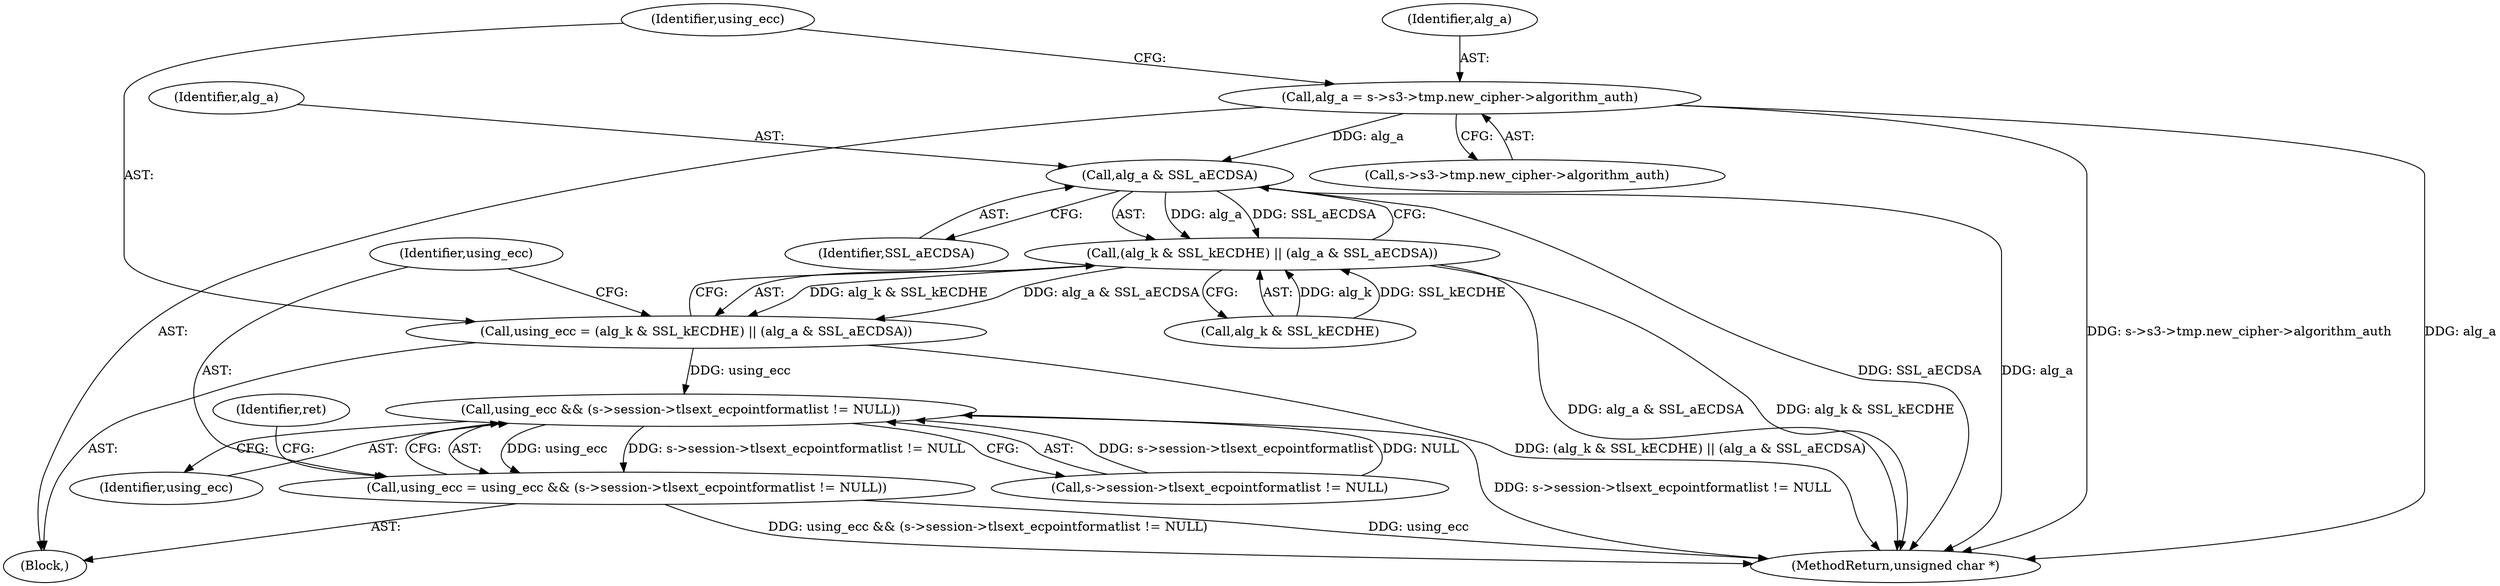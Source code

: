 digraph "0_openssl_4ad93618d26a3ea23d36ad5498ff4f59eff3a4d2_6@pointer" {
"1000155" [label="(Call,alg_a = s->s3->tmp.new_cipher->algorithm_auth)"];
"1000173" [label="(Call,alg_a & SSL_aECDSA)"];
"1000169" [label="(Call,(alg_k & SSL_kECDHE) || (alg_a & SSL_aECDSA))"];
"1000167" [label="(Call,using_ecc = (alg_k & SSL_kECDHE) || (alg_a & SSL_aECDSA))"];
"1000178" [label="(Call,using_ecc && (s->session->tlsext_ecpointformatlist != NULL))"];
"1000176" [label="(Call,using_ecc = using_ecc && (s->session->tlsext_ecpointformatlist != NULL))"];
"1000173" [label="(Call,alg_a & SSL_aECDSA)"];
"1000168" [label="(Identifier,using_ecc)"];
"1000188" [label="(Identifier,ret)"];
"1000157" [label="(Call,s->s3->tmp.new_cipher->algorithm_auth)"];
"1000177" [label="(Identifier,using_ecc)"];
"1000794" [label="(MethodReturn,unsigned char *)"];
"1000176" [label="(Call,using_ecc = using_ecc && (s->session->tlsext_ecpointformatlist != NULL))"];
"1000179" [label="(Identifier,using_ecc)"];
"1000178" [label="(Call,using_ecc && (s->session->tlsext_ecpointformatlist != NULL))"];
"1000180" [label="(Call,s->session->tlsext_ecpointformatlist != NULL)"];
"1000175" [label="(Identifier,SSL_aECDSA)"];
"1000169" [label="(Call,(alg_k & SSL_kECDHE) || (alg_a & SSL_aECDSA))"];
"1000167" [label="(Call,using_ecc = (alg_k & SSL_kECDHE) || (alg_a & SSL_aECDSA))"];
"1000170" [label="(Call,alg_k & SSL_kECDHE)"];
"1000174" [label="(Identifier,alg_a)"];
"1000128" [label="(Block,)"];
"1000156" [label="(Identifier,alg_a)"];
"1000155" [label="(Call,alg_a = s->s3->tmp.new_cipher->algorithm_auth)"];
"1000155" -> "1000128"  [label="AST: "];
"1000155" -> "1000157"  [label="CFG: "];
"1000156" -> "1000155"  [label="AST: "];
"1000157" -> "1000155"  [label="AST: "];
"1000168" -> "1000155"  [label="CFG: "];
"1000155" -> "1000794"  [label="DDG: s->s3->tmp.new_cipher->algorithm_auth"];
"1000155" -> "1000794"  [label="DDG: alg_a"];
"1000155" -> "1000173"  [label="DDG: alg_a"];
"1000173" -> "1000169"  [label="AST: "];
"1000173" -> "1000175"  [label="CFG: "];
"1000174" -> "1000173"  [label="AST: "];
"1000175" -> "1000173"  [label="AST: "];
"1000169" -> "1000173"  [label="CFG: "];
"1000173" -> "1000794"  [label="DDG: SSL_aECDSA"];
"1000173" -> "1000794"  [label="DDG: alg_a"];
"1000173" -> "1000169"  [label="DDG: alg_a"];
"1000173" -> "1000169"  [label="DDG: SSL_aECDSA"];
"1000169" -> "1000167"  [label="AST: "];
"1000169" -> "1000170"  [label="CFG: "];
"1000170" -> "1000169"  [label="AST: "];
"1000167" -> "1000169"  [label="CFG: "];
"1000169" -> "1000794"  [label="DDG: alg_a & SSL_aECDSA"];
"1000169" -> "1000794"  [label="DDG: alg_k & SSL_kECDHE"];
"1000169" -> "1000167"  [label="DDG: alg_k & SSL_kECDHE"];
"1000169" -> "1000167"  [label="DDG: alg_a & SSL_aECDSA"];
"1000170" -> "1000169"  [label="DDG: alg_k"];
"1000170" -> "1000169"  [label="DDG: SSL_kECDHE"];
"1000167" -> "1000128"  [label="AST: "];
"1000168" -> "1000167"  [label="AST: "];
"1000177" -> "1000167"  [label="CFG: "];
"1000167" -> "1000794"  [label="DDG: (alg_k & SSL_kECDHE) || (alg_a & SSL_aECDSA)"];
"1000167" -> "1000178"  [label="DDG: using_ecc"];
"1000178" -> "1000176"  [label="AST: "];
"1000178" -> "1000179"  [label="CFG: "];
"1000178" -> "1000180"  [label="CFG: "];
"1000179" -> "1000178"  [label="AST: "];
"1000180" -> "1000178"  [label="AST: "];
"1000176" -> "1000178"  [label="CFG: "];
"1000178" -> "1000794"  [label="DDG: s->session->tlsext_ecpointformatlist != NULL"];
"1000178" -> "1000176"  [label="DDG: using_ecc"];
"1000178" -> "1000176"  [label="DDG: s->session->tlsext_ecpointformatlist != NULL"];
"1000180" -> "1000178"  [label="DDG: s->session->tlsext_ecpointformatlist"];
"1000180" -> "1000178"  [label="DDG: NULL"];
"1000176" -> "1000128"  [label="AST: "];
"1000177" -> "1000176"  [label="AST: "];
"1000188" -> "1000176"  [label="CFG: "];
"1000176" -> "1000794"  [label="DDG: using_ecc && (s->session->tlsext_ecpointformatlist != NULL)"];
"1000176" -> "1000794"  [label="DDG: using_ecc"];
}
